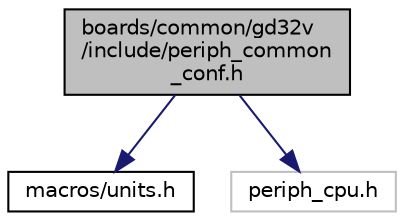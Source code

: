 digraph "boards/common/gd32v/include/periph_common_conf.h"
{
 // LATEX_PDF_SIZE
  edge [fontname="Helvetica",fontsize="10",labelfontname="Helvetica",labelfontsize="10"];
  node [fontname="Helvetica",fontsize="10",shape=record];
  Node1 [label="boards/common/gd32v\l/include/periph_common\l_conf.h",height=0.2,width=0.4,color="black", fillcolor="grey75", style="filled", fontcolor="black",tooltip="Common peripheral configuration for GD32VF103 boards."];
  Node1 -> Node2 [color="midnightblue",fontsize="10",style="solid",fontname="Helvetica"];
  Node2 [label="macros/units.h",height=0.2,width=0.4,color="black", fillcolor="white", style="filled",URL="$units_8h.html",tooltip="Unit helper macros."];
  Node1 -> Node3 [color="midnightblue",fontsize="10",style="solid",fontname="Helvetica"];
  Node3 [label="periph_cpu.h",height=0.2,width=0.4,color="grey75", fillcolor="white", style="filled",tooltip=" "];
}
